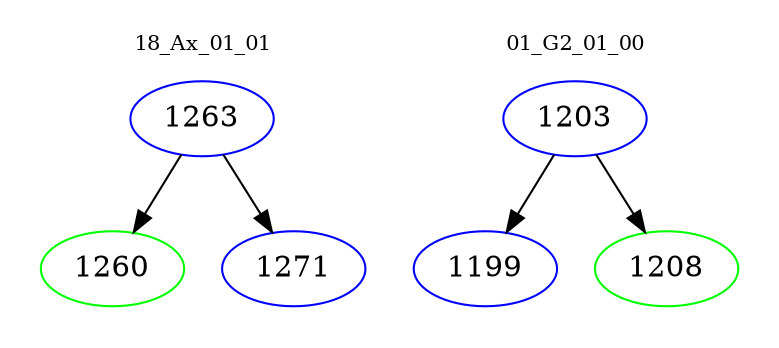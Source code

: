 digraph{
subgraph cluster_0 {
color = white
label = "18_Ax_01_01";
fontsize=10;
T0_1263 [label="1263", color="blue"]
T0_1263 -> T0_1260 [color="black"]
T0_1260 [label="1260", color="green"]
T0_1263 -> T0_1271 [color="black"]
T0_1271 [label="1271", color="blue"]
}
subgraph cluster_1 {
color = white
label = "01_G2_01_00";
fontsize=10;
T1_1203 [label="1203", color="blue"]
T1_1203 -> T1_1199 [color="black"]
T1_1199 [label="1199", color="blue"]
T1_1203 -> T1_1208 [color="black"]
T1_1208 [label="1208", color="green"]
}
}
